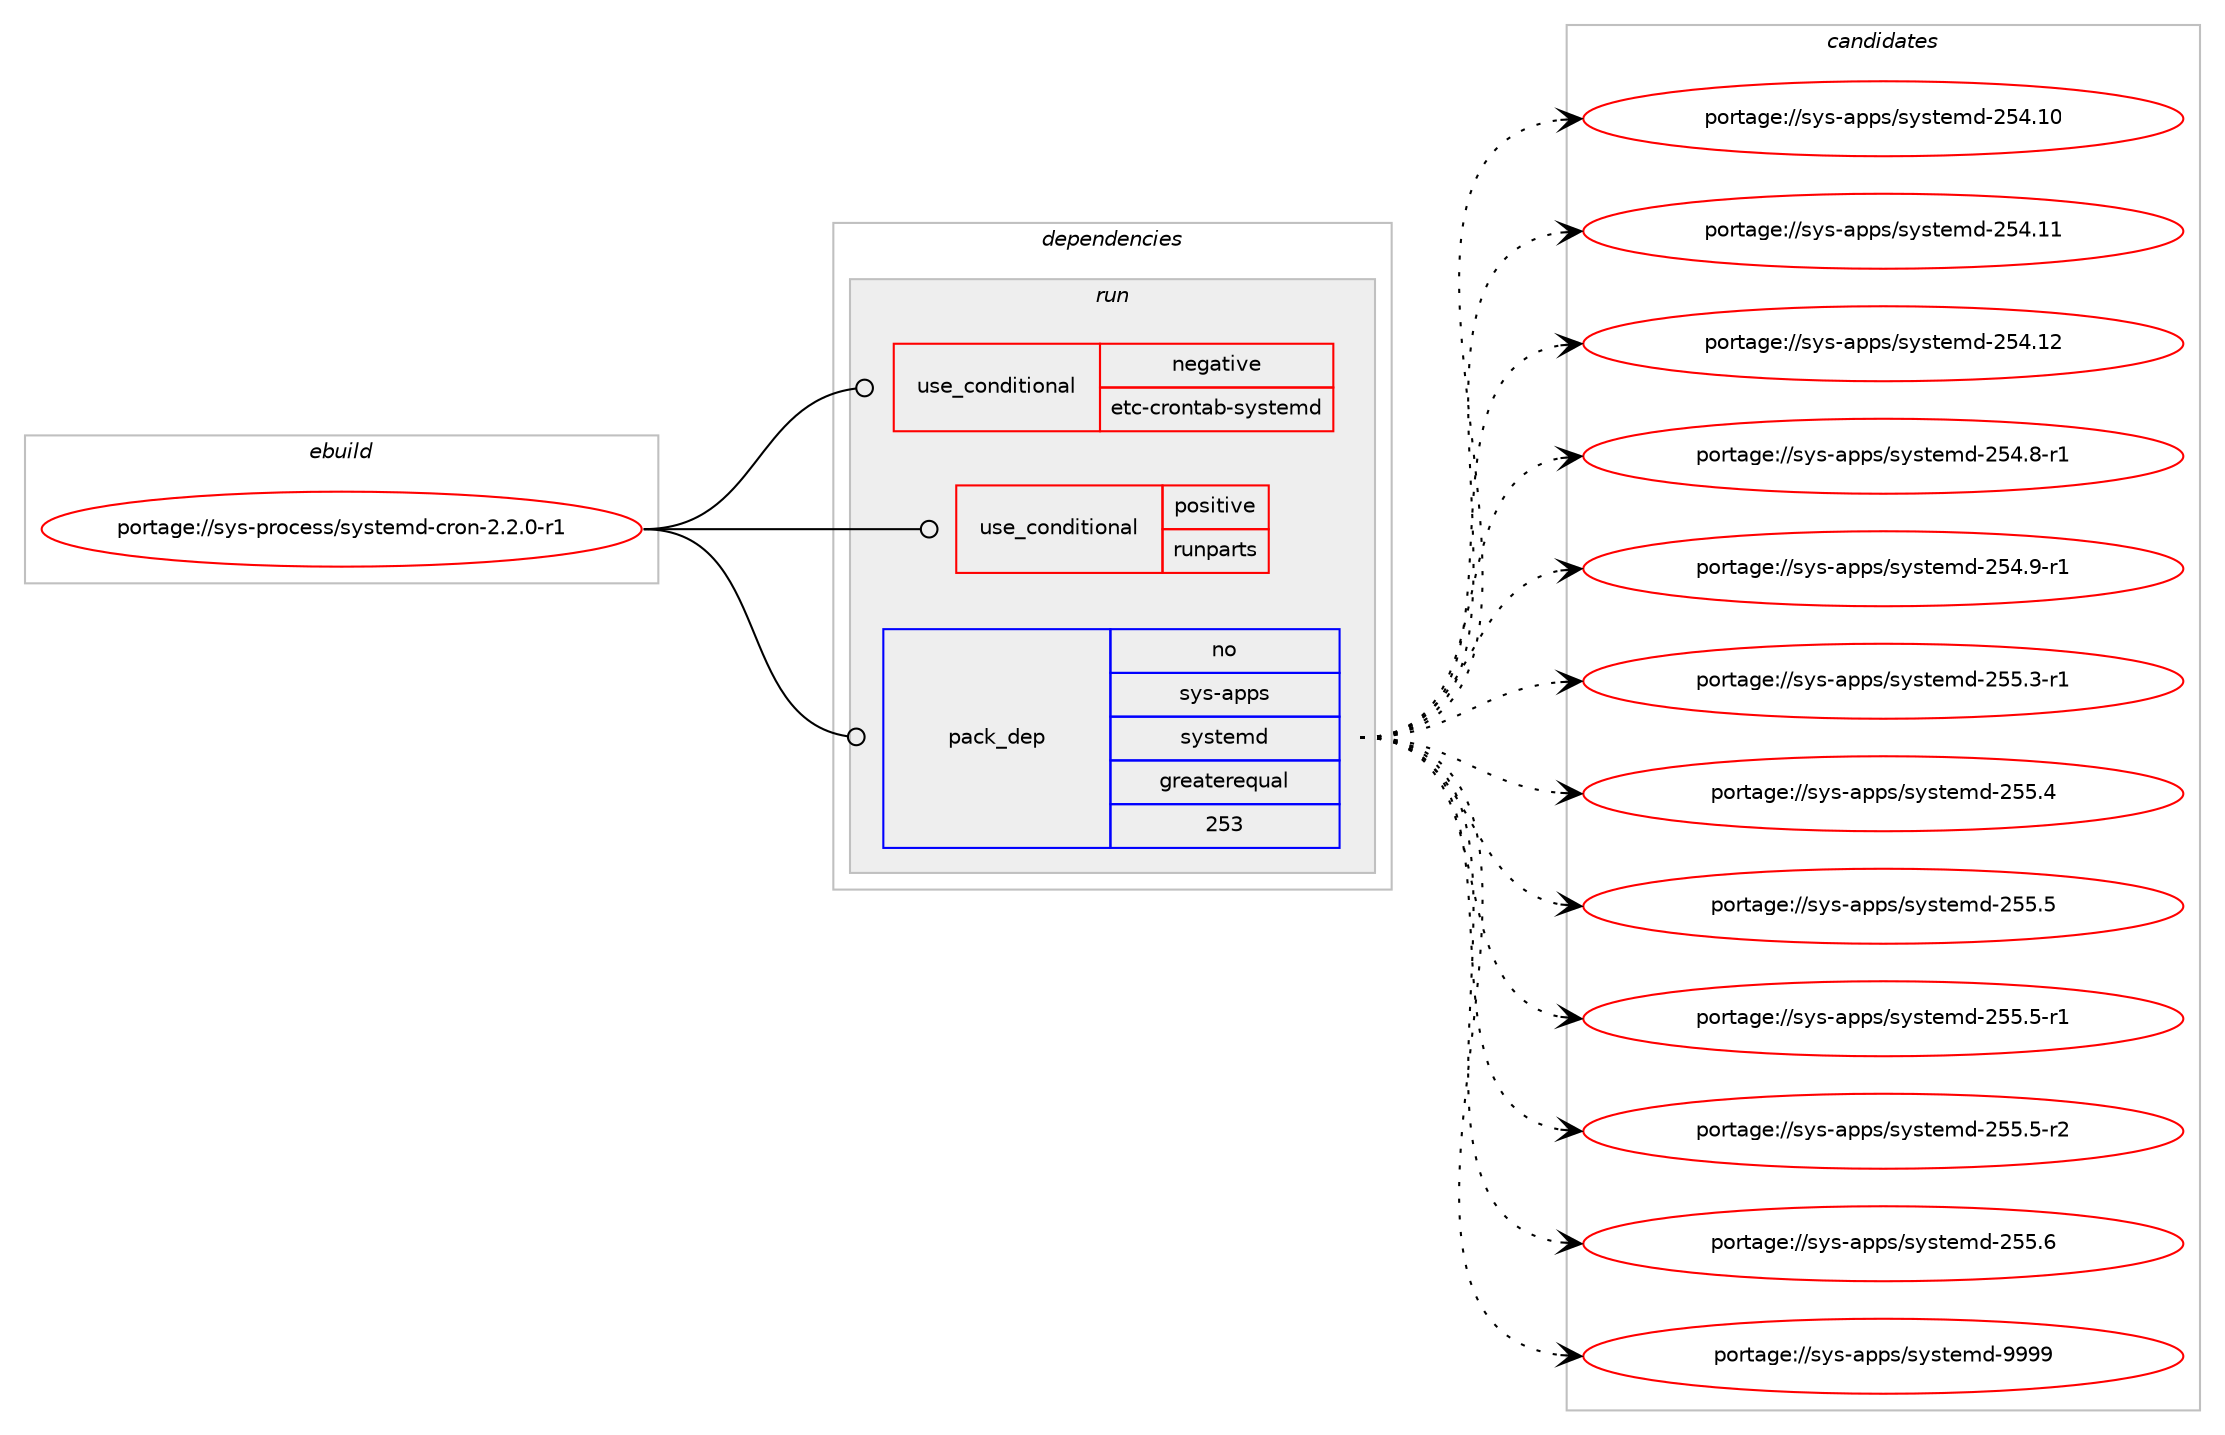 digraph prolog {

# *************
# Graph options
# *************

newrank=true;
concentrate=true;
compound=true;
graph [rankdir=LR,fontname=Helvetica,fontsize=10,ranksep=1.5];#, ranksep=2.5, nodesep=0.2];
edge  [arrowhead=vee];
node  [fontname=Helvetica,fontsize=10];

# **********
# The ebuild
# **********

subgraph cluster_leftcol {
color=gray;
rank=same;
label=<<i>ebuild</i>>;
id [label="portage://sys-process/systemd-cron-2.2.0-r1", color=red, width=4, href="../sys-process/systemd-cron-2.2.0-r1.svg"];
}

# ****************
# The dependencies
# ****************

subgraph cluster_midcol {
color=gray;
label=<<i>dependencies</i>>;
subgraph cluster_compile {
fillcolor="#eeeeee";
style=filled;
label=<<i>compile</i>>;
# *** BEGIN UNKNOWN DEPENDENCY TYPE (TODO) ***
# id -> package_dependency(portage://sys-process/systemd-cron-2.2.0-r1,install,no,sys-process,cronbase,none,[,,],[],[])
# *** END UNKNOWN DEPENDENCY TYPE (TODO) ***

}
subgraph cluster_compileandrun {
fillcolor="#eeeeee";
style=filled;
label=<<i>compile and run</i>>;
}
subgraph cluster_run {
fillcolor="#eeeeee";
style=filled;
label=<<i>run</i>>;
subgraph cond974 {
dependency3304 [label=<<TABLE BORDER="0" CELLBORDER="1" CELLSPACING="0" CELLPADDING="4"><TR><TD ROWSPAN="3" CELLPADDING="10">use_conditional</TD></TR><TR><TD>negative</TD></TR><TR><TD>etc-crontab-systemd</TD></TR></TABLE>>, shape=none, color=red];
# *** BEGIN UNKNOWN DEPENDENCY TYPE (TODO) ***
# dependency3304 -> package_dependency(portage://sys-process/systemd-cron-2.2.0-r1,run,weak,sys-process,dcron,none,[,,],[],[])
# *** END UNKNOWN DEPENDENCY TYPE (TODO) ***

}
id:e -> dependency3304:w [weight=20,style="solid",arrowhead="odot"];
subgraph cond975 {
dependency3305 [label=<<TABLE BORDER="0" CELLBORDER="1" CELLSPACING="0" CELLPADDING="4"><TR><TD ROWSPAN="3" CELLPADDING="10">use_conditional</TD></TR><TR><TD>positive</TD></TR><TR><TD>runparts</TD></TR></TABLE>>, shape=none, color=red];
# *** BEGIN UNKNOWN DEPENDENCY TYPE (TODO) ***
# dependency3305 -> package_dependency(portage://sys-process/systemd-cron-2.2.0-r1,run,no,sys-apps,debianutils,none,[,,],[],[])
# *** END UNKNOWN DEPENDENCY TYPE (TODO) ***

}
id:e -> dependency3305:w [weight=20,style="solid",arrowhead="odot"];
# *** BEGIN UNKNOWN DEPENDENCY TYPE (TODO) ***
# id -> package_dependency(portage://sys-process/systemd-cron-2.2.0-r1,run,no,acct-group,_cron-failure,none,[,,],[],[])
# *** END UNKNOWN DEPENDENCY TYPE (TODO) ***

# *** BEGIN UNKNOWN DEPENDENCY TYPE (TODO) ***
# id -> package_dependency(portage://sys-process/systemd-cron-2.2.0-r1,run,no,acct-user,_cron-failure,none,[,,],[],[])
# *** END UNKNOWN DEPENDENCY TYPE (TODO) ***

# *** BEGIN UNKNOWN DEPENDENCY TYPE (TODO) ***
# id -> package_dependency(portage://sys-process/systemd-cron-2.2.0-r1,run,no,dev-libs,openssl,none,[,,],[],[])
# *** END UNKNOWN DEPENDENCY TYPE (TODO) ***

subgraph pack2309 {
dependency3306 [label=<<TABLE BORDER="0" CELLBORDER="1" CELLSPACING="0" CELLPADDING="4" WIDTH="220"><TR><TD ROWSPAN="6" CELLPADDING="30">pack_dep</TD></TR><TR><TD WIDTH="110">no</TD></TR><TR><TD>sys-apps</TD></TR><TR><TD>systemd</TD></TR><TR><TD>greaterequal</TD></TR><TR><TD>253</TD></TR></TABLE>>, shape=none, color=blue];
}
id:e -> dependency3306:w [weight=20,style="solid",arrowhead="odot"];
# *** BEGIN UNKNOWN DEPENDENCY TYPE (TODO) ***
# id -> package_dependency(portage://sys-process/systemd-cron-2.2.0-r1,run,no,sys-process,cronbase,none,[,,],[],[])
# *** END UNKNOWN DEPENDENCY TYPE (TODO) ***

# *** BEGIN UNKNOWN DEPENDENCY TYPE (TODO) ***
# id -> package_dependency(portage://sys-process/systemd-cron-2.2.0-r1,run,weak,sys-process,cronie,none,[,,],[],[use(enable(anacron),none)])
# *** END UNKNOWN DEPENDENCY TYPE (TODO) ***

}
}

# **************
# The candidates
# **************

subgraph cluster_choices {
rank=same;
color=gray;
label=<<i>candidates</i>>;

subgraph choice2309 {
color=black;
nodesep=1;
choice11512111545971121121154711512111511610110910045505352464948 [label="portage://sys-apps/systemd-254.10", color=red, width=4,href="../sys-apps/systemd-254.10.svg"];
choice11512111545971121121154711512111511610110910045505352464949 [label="portage://sys-apps/systemd-254.11", color=red, width=4,href="../sys-apps/systemd-254.11.svg"];
choice11512111545971121121154711512111511610110910045505352464950 [label="portage://sys-apps/systemd-254.12", color=red, width=4,href="../sys-apps/systemd-254.12.svg"];
choice1151211154597112112115471151211151161011091004550535246564511449 [label="portage://sys-apps/systemd-254.8-r1", color=red, width=4,href="../sys-apps/systemd-254.8-r1.svg"];
choice1151211154597112112115471151211151161011091004550535246574511449 [label="portage://sys-apps/systemd-254.9-r1", color=red, width=4,href="../sys-apps/systemd-254.9-r1.svg"];
choice1151211154597112112115471151211151161011091004550535346514511449 [label="portage://sys-apps/systemd-255.3-r1", color=red, width=4,href="../sys-apps/systemd-255.3-r1.svg"];
choice115121115459711211211547115121115116101109100455053534652 [label="portage://sys-apps/systemd-255.4", color=red, width=4,href="../sys-apps/systemd-255.4.svg"];
choice115121115459711211211547115121115116101109100455053534653 [label="portage://sys-apps/systemd-255.5", color=red, width=4,href="../sys-apps/systemd-255.5.svg"];
choice1151211154597112112115471151211151161011091004550535346534511449 [label="portage://sys-apps/systemd-255.5-r1", color=red, width=4,href="../sys-apps/systemd-255.5-r1.svg"];
choice1151211154597112112115471151211151161011091004550535346534511450 [label="portage://sys-apps/systemd-255.5-r2", color=red, width=4,href="../sys-apps/systemd-255.5-r2.svg"];
choice115121115459711211211547115121115116101109100455053534654 [label="portage://sys-apps/systemd-255.6", color=red, width=4,href="../sys-apps/systemd-255.6.svg"];
choice1151211154597112112115471151211151161011091004557575757 [label="portage://sys-apps/systemd-9999", color=red, width=4,href="../sys-apps/systemd-9999.svg"];
dependency3306:e -> choice11512111545971121121154711512111511610110910045505352464948:w [style=dotted,weight="100"];
dependency3306:e -> choice11512111545971121121154711512111511610110910045505352464949:w [style=dotted,weight="100"];
dependency3306:e -> choice11512111545971121121154711512111511610110910045505352464950:w [style=dotted,weight="100"];
dependency3306:e -> choice1151211154597112112115471151211151161011091004550535246564511449:w [style=dotted,weight="100"];
dependency3306:e -> choice1151211154597112112115471151211151161011091004550535246574511449:w [style=dotted,weight="100"];
dependency3306:e -> choice1151211154597112112115471151211151161011091004550535346514511449:w [style=dotted,weight="100"];
dependency3306:e -> choice115121115459711211211547115121115116101109100455053534652:w [style=dotted,weight="100"];
dependency3306:e -> choice115121115459711211211547115121115116101109100455053534653:w [style=dotted,weight="100"];
dependency3306:e -> choice1151211154597112112115471151211151161011091004550535346534511449:w [style=dotted,weight="100"];
dependency3306:e -> choice1151211154597112112115471151211151161011091004550535346534511450:w [style=dotted,weight="100"];
dependency3306:e -> choice115121115459711211211547115121115116101109100455053534654:w [style=dotted,weight="100"];
dependency3306:e -> choice1151211154597112112115471151211151161011091004557575757:w [style=dotted,weight="100"];
}
}

}
